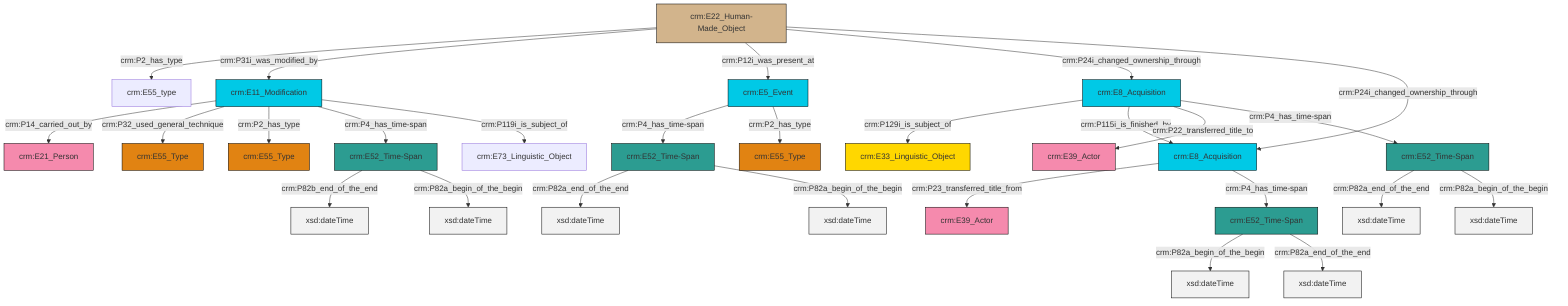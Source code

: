 graph TD
classDef Literal fill:#f2f2f2,stroke:#000000;
classDef CRM_Entity fill:#FFFFFF,stroke:#000000;
classDef Temporal_Entity fill:#00C9E6, stroke:#000000;
classDef Type fill:#E18312, stroke:#000000;
classDef Time-Span fill:#2C9C91, stroke:#000000;
classDef Appellation fill:#FFEB7F, stroke:#000000;
classDef Place fill:#008836, stroke:#000000;
classDef Persistent_Item fill:#B266B2, stroke:#000000;
classDef Conceptual_Object fill:#FFD700, stroke:#000000;
classDef Physical_Thing fill:#D2B48C, stroke:#000000;
classDef Actor fill:#f58aad, stroke:#000000;
classDef PC_Classes fill:#4ce600, stroke:#000000;
classDef Multi fill:#cccccc,stroke:#000000;

4["crm:E8_Acquisition"]:::Temporal_Entity -->|crm:P23_transferred_title_from| 5["crm:E39_Actor"]:::Actor
10["crm:E8_Acquisition"]:::Temporal_Entity -->|crm:P129i_is_subject_of| 11["crm:E33_Linguistic_Object"]:::Conceptual_Object
12["crm:E11_Modification"]:::Temporal_Entity -->|crm:P14_carried_out_by| 13["crm:E21_Person"]:::Actor
10["crm:E8_Acquisition"]:::Temporal_Entity -->|crm:P115i_is_finished_by| 4["crm:E8_Acquisition"]:::Temporal_Entity
6["crm:E52_Time-Span"]:::Time-Span -->|crm:P82a_end_of_the_end| 14[xsd:dateTime]:::Literal
15["crm:E52_Time-Span"]:::Time-Span -->|crm:P82a_end_of_the_end| 16[xsd:dateTime]:::Literal
4["crm:E8_Acquisition"]:::Temporal_Entity -->|crm:P4_has_time-span| 17["crm:E52_Time-Span"]:::Time-Span
12["crm:E11_Modification"]:::Temporal_Entity -->|crm:P32_used_general_technique| 19["crm:E55_Type"]:::Type
20["crm:E5_Event"]:::Temporal_Entity -->|crm:P4_has_time-span| 6["crm:E52_Time-Span"]:::Time-Span
0["crm:E22_Human-Made_Object"]:::Physical_Thing -->|crm:P2_has_type| 8["crm:E55_type"]:::Default
0["crm:E22_Human-Made_Object"]:::Physical_Thing -->|crm:P31i_was_modified_by| 12["crm:E11_Modification"]:::Temporal_Entity
12["crm:E11_Modification"]:::Temporal_Entity -->|crm:P2_has_type| 24["crm:E55_Type"]:::Type
10["crm:E8_Acquisition"]:::Temporal_Entity -->|crm:P22_transferred_title_to| 26["crm:E39_Actor"]:::Actor
27["crm:E52_Time-Span"]:::Time-Span -->|crm:P82b_end_of_the_end| 28[xsd:dateTime]:::Literal
17["crm:E52_Time-Span"]:::Time-Span -->|crm:P82a_begin_of_the_begin| 29[xsd:dateTime]:::Literal
17["crm:E52_Time-Span"]:::Time-Span -->|crm:P82a_end_of_the_end| 30[xsd:dateTime]:::Literal
12["crm:E11_Modification"]:::Temporal_Entity -->|crm:P4_has_time-span| 27["crm:E52_Time-Span"]:::Time-Span
27["crm:E52_Time-Span"]:::Time-Span -->|crm:P82a_begin_of_the_begin| 31[xsd:dateTime]:::Literal
6["crm:E52_Time-Span"]:::Time-Span -->|crm:P82a_begin_of_the_begin| 32[xsd:dateTime]:::Literal
15["crm:E52_Time-Span"]:::Time-Span -->|crm:P82a_begin_of_the_begin| 33[xsd:dateTime]:::Literal
12["crm:E11_Modification"]:::Temporal_Entity -->|crm:P119i_is_subject_of| 22["crm:E73_Linguistic_Object"]:::Default
20["crm:E5_Event"]:::Temporal_Entity -->|crm:P2_has_type| 2["crm:E55_Type"]:::Type
0["crm:E22_Human-Made_Object"]:::Physical_Thing -->|crm:P12i_was_present_at| 20["crm:E5_Event"]:::Temporal_Entity
10["crm:E8_Acquisition"]:::Temporal_Entity -->|crm:P4_has_time-span| 15["crm:E52_Time-Span"]:::Time-Span
0["crm:E22_Human-Made_Object"]:::Physical_Thing -->|crm:P24i_changed_ownership_through| 10["crm:E8_Acquisition"]:::Temporal_Entity
0["crm:E22_Human-Made_Object"]:::Physical_Thing -->|crm:P24i_changed_ownership_through| 4["crm:E8_Acquisition"]:::Temporal_Entity